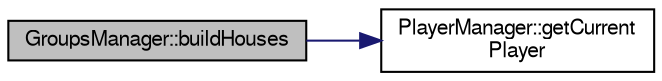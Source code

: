 digraph G
{
  edge [fontname="FreeSans",fontsize="10",labelfontname="FreeSans",labelfontsize="10"];
  node [fontname="FreeSans",fontsize="10",shape=record];
  rankdir="LR";
  Node1 [label="GroupsManager::buildHouses",height=0.2,width=0.4,color="black", fillcolor="grey75", style="filled" fontcolor="black"];
  Node1 -> Node2 [color="midnightblue",fontsize="10",style="solid",fontname="FreeSans"];
  Node2 [label="PlayerManager::getCurrent\lPlayer",height=0.2,width=0.4,color="black", fillcolor="white", style="filled",URL="$class_player_manager.html#ade663ed640fd13131a87beceb0bce17d",tooltip="method that returns the current player"];
}

